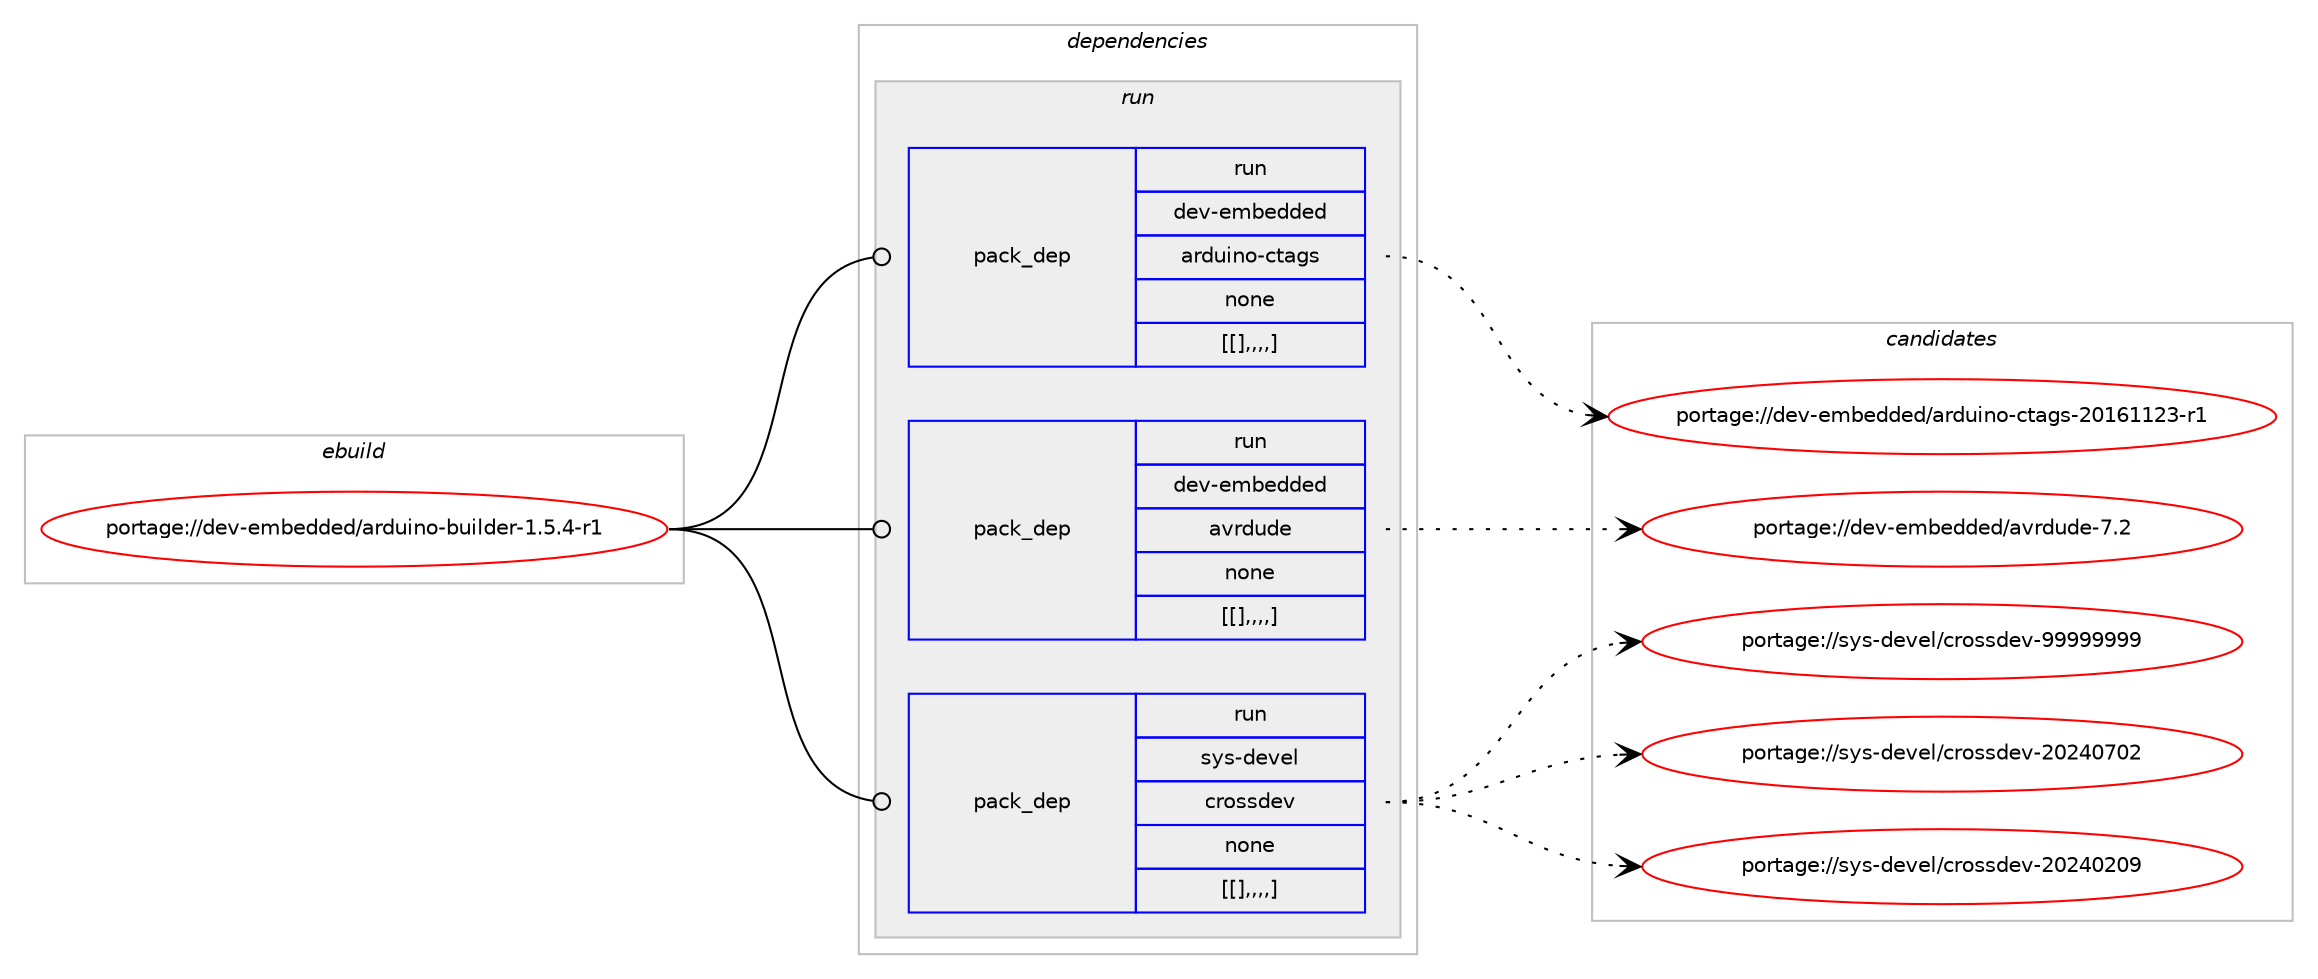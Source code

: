 digraph prolog {

# *************
# Graph options
# *************

newrank=true;
concentrate=true;
compound=true;
graph [rankdir=LR,fontname=Helvetica,fontsize=10,ranksep=1.5];#, ranksep=2.5, nodesep=0.2];
edge  [arrowhead=vee];
node  [fontname=Helvetica,fontsize=10];

# **********
# The ebuild
# **********

subgraph cluster_leftcol {
color=gray;
label=<<i>ebuild</i>>;
id [label="portage://dev-embedded/arduino-builder-1.5.4-r1", color=red, width=4, href="../dev-embedded/arduino-builder-1.5.4-r1.svg"];
}

# ****************
# The dependencies
# ****************

subgraph cluster_midcol {
color=gray;
label=<<i>dependencies</i>>;
subgraph cluster_compile {
fillcolor="#eeeeee";
style=filled;
label=<<i>compile</i>>;
}
subgraph cluster_compileandrun {
fillcolor="#eeeeee";
style=filled;
label=<<i>compile and run</i>>;
}
subgraph cluster_run {
fillcolor="#eeeeee";
style=filled;
label=<<i>run</i>>;
subgraph pack52643 {
dependency73653 [label=<<TABLE BORDER="0" CELLBORDER="1" CELLSPACING="0" CELLPADDING="4" WIDTH="220"><TR><TD ROWSPAN="6" CELLPADDING="30">pack_dep</TD></TR><TR><TD WIDTH="110">run</TD></TR><TR><TD>dev-embedded</TD></TR><TR><TD>arduino-ctags</TD></TR><TR><TD>none</TD></TR><TR><TD>[[],,,,]</TD></TR></TABLE>>, shape=none, color=blue];
}
id:e -> dependency73653:w [weight=20,style="solid",arrowhead="odot"];
subgraph pack52644 {
dependency73654 [label=<<TABLE BORDER="0" CELLBORDER="1" CELLSPACING="0" CELLPADDING="4" WIDTH="220"><TR><TD ROWSPAN="6" CELLPADDING="30">pack_dep</TD></TR><TR><TD WIDTH="110">run</TD></TR><TR><TD>dev-embedded</TD></TR><TR><TD>avrdude</TD></TR><TR><TD>none</TD></TR><TR><TD>[[],,,,]</TD></TR></TABLE>>, shape=none, color=blue];
}
id:e -> dependency73654:w [weight=20,style="solid",arrowhead="odot"];
subgraph pack52645 {
dependency73655 [label=<<TABLE BORDER="0" CELLBORDER="1" CELLSPACING="0" CELLPADDING="4" WIDTH="220"><TR><TD ROWSPAN="6" CELLPADDING="30">pack_dep</TD></TR><TR><TD WIDTH="110">run</TD></TR><TR><TD>sys-devel</TD></TR><TR><TD>crossdev</TD></TR><TR><TD>none</TD></TR><TR><TD>[[],,,,]</TD></TR></TABLE>>, shape=none, color=blue];
}
id:e -> dependency73655:w [weight=20,style="solid",arrowhead="odot"];
}
}

# **************
# The candidates
# **************

subgraph cluster_choices {
rank=same;
color=gray;
label=<<i>candidates</i>>;

subgraph choice52643 {
color=black;
nodesep=1;
choice100101118451011099810110010010110047971141001171051101114599116971031154550484954494950514511449 [label="portage://dev-embedded/arduino-ctags-20161123-r1", color=red, width=4,href="../dev-embedded/arduino-ctags-20161123-r1.svg"];
dependency73653:e -> choice100101118451011099810110010010110047971141001171051101114599116971031154550484954494950514511449:w [style=dotted,weight="100"];
}
subgraph choice52644 {
color=black;
nodesep=1;
choice1001011184510110998101100100101100479711811410011710010145554650 [label="portage://dev-embedded/avrdude-7.2", color=red, width=4,href="../dev-embedded/avrdude-7.2.svg"];
dependency73654:e -> choice1001011184510110998101100100101100479711811410011710010145554650:w [style=dotted,weight="100"];
}
subgraph choice52645 {
color=black;
nodesep=1;
choice115121115451001011181011084799114111115115100101118455757575757575757 [label="portage://sys-devel/crossdev-99999999", color=red, width=4,href="../sys-devel/crossdev-99999999.svg"];
choice115121115451001011181011084799114111115115100101118455048505248554850 [label="portage://sys-devel/crossdev-20240702", color=red, width=4,href="../sys-devel/crossdev-20240702.svg"];
choice115121115451001011181011084799114111115115100101118455048505248504857 [label="portage://sys-devel/crossdev-20240209", color=red, width=4,href="../sys-devel/crossdev-20240209.svg"];
dependency73655:e -> choice115121115451001011181011084799114111115115100101118455757575757575757:w [style=dotted,weight="100"];
dependency73655:e -> choice115121115451001011181011084799114111115115100101118455048505248554850:w [style=dotted,weight="100"];
dependency73655:e -> choice115121115451001011181011084799114111115115100101118455048505248504857:w [style=dotted,weight="100"];
}
}

}
